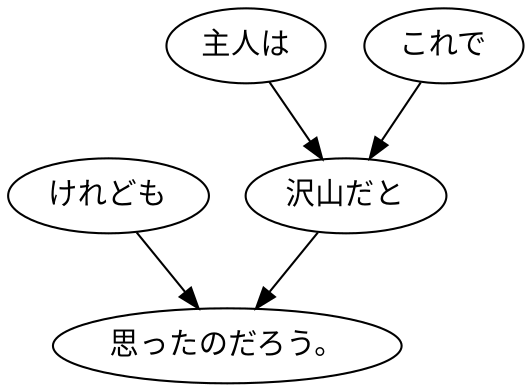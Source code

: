 digraph graph5107 {
	node0 [label="けれども"];
	node1 [label="主人は"];
	node2 [label="これで"];
	node3 [label="沢山だと"];
	node4 [label="思ったのだろう。"];
	node0 -> node4;
	node1 -> node3;
	node2 -> node3;
	node3 -> node4;
}
